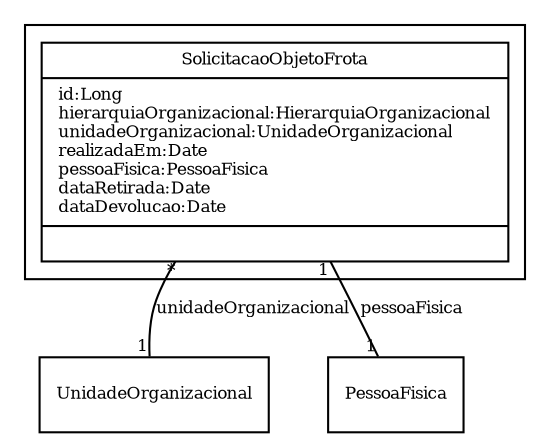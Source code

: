 digraph G{
fontname = "Times-Roman"
fontsize = 8

node [
        fontname = "Times-Roman"
        fontsize = 8
        shape = "record"
]

edge [
        fontname = "Times-Roman"
        fontsize = 8
]

subgraph clusterSOLICITACOES
{
SolicitacaoObjetoFrota [label = "{SolicitacaoObjetoFrota|id:Long\lhierarquiaOrganizacional:HierarquiaOrganizacional\lunidadeOrganizacional:UnidadeOrganizacional\lrealizadaEm:Date\lpessoaFisica:PessoaFisica\ldataRetirada:Date\ldataDevolucao:Date\l|\l}"]
}
edge [arrowhead = "none" headlabel = "1" taillabel = "*"] SolicitacaoObjetoFrota -> UnidadeOrganizacional [label = "unidadeOrganizacional"]
edge [arrowhead = "none" headlabel = "1" taillabel = "1"] SolicitacaoObjetoFrota -> PessoaFisica [label = "pessoaFisica"]
}
